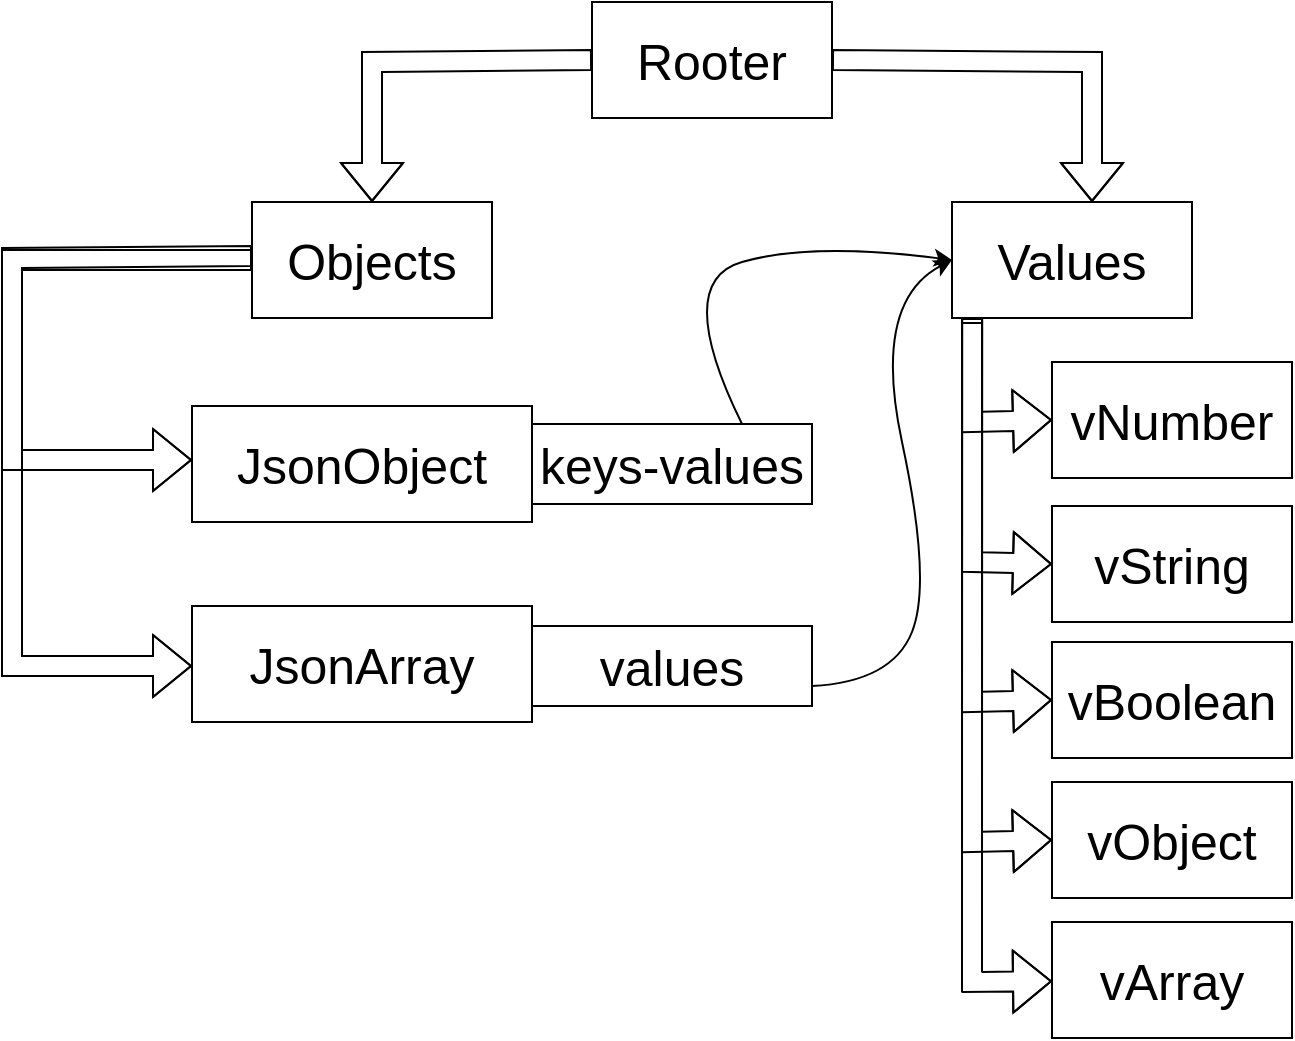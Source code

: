 <mxfile version="24.4.13" type="device">
  <diagram name="Page-1" id="4YZ19eFIGqYHpETlewSG">
    <mxGraphModel dx="880" dy="478" grid="1" gridSize="10" guides="1" tooltips="1" connect="1" arrows="1" fold="1" page="1" pageScale="1" pageWidth="850" pageHeight="1100" math="0" shadow="0">
      <root>
        <mxCell id="0" />
        <mxCell id="1" parent="0" />
        <mxCell id="LO_KBjffrQhbIIYlAG7j-1" value="Rooter" style="rounded=0;whiteSpace=wrap;html=1;fontFamily=arial;fontSize=25;" parent="1" vertex="1">
          <mxGeometry x="350" y="50" width="120" height="58" as="geometry" />
        </mxCell>
        <mxCell id="Yz_ARisxPzKxGrGCsr41-1" value="Objects" style="rounded=0;whiteSpace=wrap;html=1;fontFamily=arial;fontSize=25;" vertex="1" parent="1">
          <mxGeometry x="180" y="150" width="120" height="58" as="geometry" />
        </mxCell>
        <mxCell id="Yz_ARisxPzKxGrGCsr41-2" value="&lt;div&gt;Values&lt;/div&gt;" style="rounded=0;whiteSpace=wrap;html=1;fontFamily=arial;fontSize=25;" vertex="1" parent="1">
          <mxGeometry x="530" y="150" width="120" height="58" as="geometry" />
        </mxCell>
        <mxCell id="Yz_ARisxPzKxGrGCsr41-3" value="&lt;div&gt;JsonObject&lt;/div&gt;" style="rounded=0;whiteSpace=wrap;html=1;fontFamily=arial;fontSize=25;" vertex="1" parent="1">
          <mxGeometry x="150" y="252" width="170" height="58" as="geometry" />
        </mxCell>
        <mxCell id="Yz_ARisxPzKxGrGCsr41-4" value="JsonArray" style="rounded=0;whiteSpace=wrap;html=1;fontFamily=arial;fontSize=25;" vertex="1" parent="1">
          <mxGeometry x="150" y="352" width="170" height="58" as="geometry" />
        </mxCell>
        <mxCell id="Yz_ARisxPzKxGrGCsr41-7" value="vNumber" style="rounded=0;whiteSpace=wrap;html=1;fontFamily=arial;fontSize=25;" vertex="1" parent="1">
          <mxGeometry x="580" y="230" width="120" height="58" as="geometry" />
        </mxCell>
        <mxCell id="Yz_ARisxPzKxGrGCsr41-8" value="vString" style="rounded=0;whiteSpace=wrap;html=1;fontFamily=arial;fontSize=25;" vertex="1" parent="1">
          <mxGeometry x="580" y="302" width="120" height="58" as="geometry" />
        </mxCell>
        <mxCell id="Yz_ARisxPzKxGrGCsr41-9" value="vBoolean" style="rounded=0;whiteSpace=wrap;html=1;fontFamily=arial;fontSize=25;" vertex="1" parent="1">
          <mxGeometry x="580" y="370" width="120" height="58" as="geometry" />
        </mxCell>
        <mxCell id="Yz_ARisxPzKxGrGCsr41-10" value="vObject" style="rounded=0;whiteSpace=wrap;html=1;fontFamily=arial;fontSize=25;" vertex="1" parent="1">
          <mxGeometry x="580" y="440" width="120" height="58" as="geometry" />
        </mxCell>
        <mxCell id="Yz_ARisxPzKxGrGCsr41-11" value="vArray" style="rounded=0;whiteSpace=wrap;html=1;fontFamily=arial;fontSize=25;" vertex="1" parent="1">
          <mxGeometry x="580" y="510" width="120" height="58" as="geometry" />
        </mxCell>
        <mxCell id="Yz_ARisxPzKxGrGCsr41-14" value="keys-values" style="rounded=0;whiteSpace=wrap;html=1;fontFamily=arial;fontSize=25;" vertex="1" parent="1">
          <mxGeometry x="320" y="261" width="140" height="40" as="geometry" />
        </mxCell>
        <mxCell id="Yz_ARisxPzKxGrGCsr41-15" value="&lt;div&gt;values&lt;/div&gt;" style="rounded=0;whiteSpace=wrap;html=1;fontFamily=arial;fontSize=25;" vertex="1" parent="1">
          <mxGeometry x="320" y="362" width="140" height="40" as="geometry" />
        </mxCell>
        <mxCell id="Yz_ARisxPzKxGrGCsr41-18" value="" style="shape=flexArrow;endArrow=classic;html=1;rounded=0;exitX=0;exitY=0.5;exitDx=0;exitDy=0;" edge="1" parent="1" source="LO_KBjffrQhbIIYlAG7j-1" target="Yz_ARisxPzKxGrGCsr41-1">
          <mxGeometry width="50" height="50" relative="1" as="geometry">
            <mxPoint x="460" y="350" as="sourcePoint" />
            <mxPoint x="510" y="300" as="targetPoint" />
            <Array as="points">
              <mxPoint x="240" y="80" />
            </Array>
          </mxGeometry>
        </mxCell>
        <mxCell id="Yz_ARisxPzKxGrGCsr41-19" value="" style="shape=flexArrow;endArrow=classic;html=1;rounded=0;exitX=1;exitY=0.5;exitDx=0;exitDy=0;" edge="1" parent="1" source="LO_KBjffrQhbIIYlAG7j-1">
          <mxGeometry width="50" height="50" relative="1" as="geometry">
            <mxPoint x="710" y="79" as="sourcePoint" />
            <mxPoint x="600" y="150" as="targetPoint" />
            <Array as="points">
              <mxPoint x="600" y="80" />
            </Array>
          </mxGeometry>
        </mxCell>
        <mxCell id="Yz_ARisxPzKxGrGCsr41-20" value="" style="shape=flexArrow;endArrow=classic;html=1;rounded=0;entryX=0;entryY=0.5;entryDx=0;entryDy=0;exitX=0;exitY=0.5;exitDx=0;exitDy=0;" edge="1" parent="1">
          <mxGeometry width="50" height="50" relative="1" as="geometry">
            <mxPoint x="180" y="177" as="sourcePoint" />
            <mxPoint x="150" y="279" as="targetPoint" />
            <Array as="points">
              <mxPoint x="60" y="178" />
              <mxPoint x="60" y="279" />
            </Array>
          </mxGeometry>
        </mxCell>
        <mxCell id="Yz_ARisxPzKxGrGCsr41-21" value="" style="shape=flexArrow;endArrow=classic;html=1;rounded=0;entryX=0;entryY=0.5;entryDx=0;entryDy=0;exitX=0;exitY=0.5;exitDx=0;exitDy=0;" edge="1" parent="1" source="Yz_ARisxPzKxGrGCsr41-1">
          <mxGeometry width="50" height="50" relative="1" as="geometry">
            <mxPoint x="60" y="280" as="sourcePoint" />
            <mxPoint x="150" y="382" as="targetPoint" />
            <Array as="points">
              <mxPoint x="60" y="179" />
              <mxPoint x="60" y="382" />
            </Array>
          </mxGeometry>
        </mxCell>
        <mxCell id="Yz_ARisxPzKxGrGCsr41-23" value="" style="shape=flexArrow;endArrow=classic;html=1;rounded=0;exitX=0.167;exitY=1.034;exitDx=0;exitDy=0;exitPerimeter=0;" edge="1" parent="1" target="Yz_ARisxPzKxGrGCsr41-11">
          <mxGeometry width="50" height="50" relative="1" as="geometry">
            <mxPoint x="540.04" y="208.002" as="sourcePoint" />
            <mxPoint x="570" y="467.03" as="targetPoint" />
            <Array as="points">
              <mxPoint x="540" y="540" />
            </Array>
          </mxGeometry>
        </mxCell>
        <mxCell id="Yz_ARisxPzKxGrGCsr41-24" value="" style="shape=flexArrow;endArrow=classic;html=1;rounded=0;exitX=0.167;exitY=1.034;exitDx=0;exitDy=0;exitPerimeter=0;entryX=0;entryY=0.5;entryDx=0;entryDy=0;" edge="1" parent="1" target="Yz_ARisxPzKxGrGCsr41-10">
          <mxGeometry width="50" height="50" relative="1" as="geometry">
            <mxPoint x="540.04" y="208.002" as="sourcePoint" />
            <mxPoint x="580" y="540" as="targetPoint" />
            <Array as="points">
              <mxPoint x="540" y="470" />
            </Array>
          </mxGeometry>
        </mxCell>
        <mxCell id="Yz_ARisxPzKxGrGCsr41-25" value="" style="shape=flexArrow;endArrow=classic;html=1;rounded=0;exitX=0.167;exitY=1.034;exitDx=0;exitDy=0;exitPerimeter=0;entryX=0;entryY=0.5;entryDx=0;entryDy=0;" edge="1" parent="1" target="Yz_ARisxPzKxGrGCsr41-9">
          <mxGeometry width="50" height="50" relative="1" as="geometry">
            <mxPoint x="540.04" y="208.002" as="sourcePoint" />
            <mxPoint x="580" y="469" as="targetPoint" />
            <Array as="points">
              <mxPoint x="540" y="400" />
            </Array>
          </mxGeometry>
        </mxCell>
        <mxCell id="Yz_ARisxPzKxGrGCsr41-26" value="" style="shape=flexArrow;endArrow=classic;html=1;rounded=0;entryX=0;entryY=0.5;entryDx=0;entryDy=0;" edge="1" parent="1" target="Yz_ARisxPzKxGrGCsr41-8">
          <mxGeometry width="50" height="50" relative="1" as="geometry">
            <mxPoint x="540" y="210" as="sourcePoint" />
            <mxPoint x="590" y="409" as="targetPoint" />
            <Array as="points">
              <mxPoint x="540" y="330" />
            </Array>
          </mxGeometry>
        </mxCell>
        <mxCell id="Yz_ARisxPzKxGrGCsr41-27" value="" style="shape=flexArrow;endArrow=classic;html=1;rounded=0;entryX=0;entryY=0.5;entryDx=0;entryDy=0;" edge="1" parent="1" target="Yz_ARisxPzKxGrGCsr41-7">
          <mxGeometry width="50" height="50" relative="1" as="geometry">
            <mxPoint x="540" y="208" as="sourcePoint" />
            <mxPoint x="580" y="329" as="targetPoint" />
            <Array as="points">
              <mxPoint x="540" y="260" />
            </Array>
          </mxGeometry>
        </mxCell>
        <mxCell id="Yz_ARisxPzKxGrGCsr41-30" value="" style="curved=1;endArrow=classic;html=1;rounded=0;entryX=0;entryY=0.5;entryDx=0;entryDy=0;exitX=0.75;exitY=0;exitDx=0;exitDy=0;" edge="1" parent="1" source="Yz_ARisxPzKxGrGCsr41-14" target="Yz_ARisxPzKxGrGCsr41-2">
          <mxGeometry width="50" height="50" relative="1" as="geometry">
            <mxPoint x="420" y="250" as="sourcePoint" />
            <mxPoint x="510" y="230" as="targetPoint" />
            <Array as="points">
              <mxPoint x="390" y="190" />
              <mxPoint x="460" y="170" />
            </Array>
          </mxGeometry>
        </mxCell>
        <mxCell id="Yz_ARisxPzKxGrGCsr41-32" value="" style="curved=1;endArrow=classic;html=1;rounded=0;entryX=0;entryY=0.5;entryDx=0;entryDy=0;exitX=0.75;exitY=0;exitDx=0;exitDy=0;" edge="1" parent="1" target="Yz_ARisxPzKxGrGCsr41-2">
          <mxGeometry width="50" height="50" relative="1" as="geometry">
            <mxPoint x="460" y="392" as="sourcePoint" />
            <mxPoint x="565" y="310" as="targetPoint" />
            <Array as="points">
              <mxPoint x="500" y="390" />
              <mxPoint x="520" y="340" />
              <mxPoint x="490" y="200" />
            </Array>
          </mxGeometry>
        </mxCell>
      </root>
    </mxGraphModel>
  </diagram>
</mxfile>
